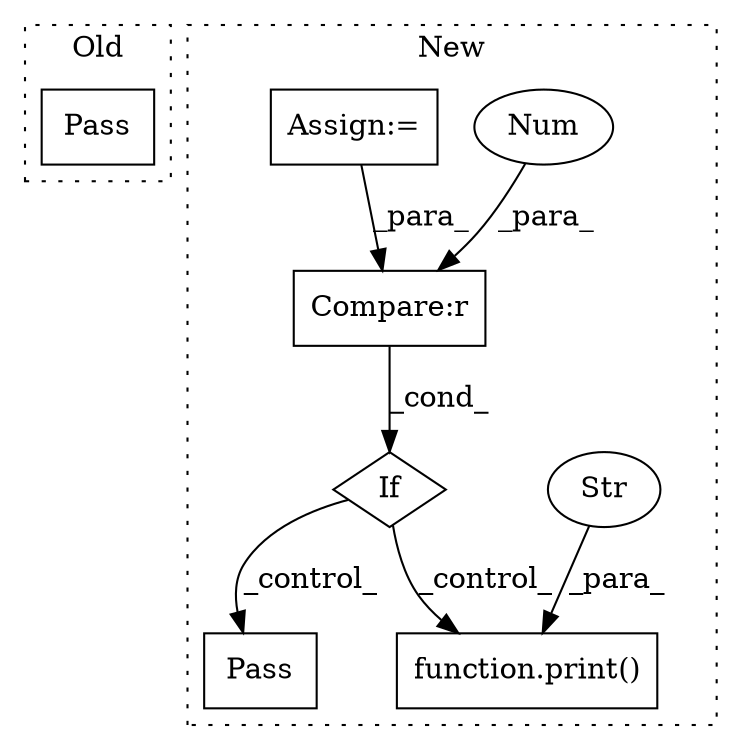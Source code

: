digraph G {
subgraph cluster0 {
1 [label="Pass" a="62" s="1626" l="4" shape="box"];
label = "Old";
style="dotted";
}
subgraph cluster1 {
2 [label="Pass" a="62" s="3458" l="4" shape="box"];
3 [label="If" a="96" s="3199" l="3" shape="diamond"];
4 [label="Compare:r" a="40" s="3202" l="11" shape="box"];
5 [label="Num" a="76" s="3212" l="1" shape="ellipse"];
6 [label="function.print()" a="75" s="3227,3325" l="23,14" shape="box"];
7 [label="Str" a="66" s="3250" l="75" shape="ellipse"];
8 [label="Assign:=" a="68" s="3107" l="3" shape="box"];
label = "New";
style="dotted";
}
3 -> 2 [label="_control_"];
3 -> 6 [label="_control_"];
4 -> 3 [label="_cond_"];
5 -> 4 [label="_para_"];
7 -> 6 [label="_para_"];
8 -> 4 [label="_para_"];
}
